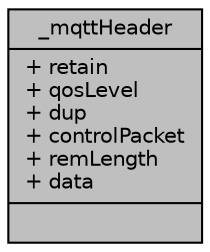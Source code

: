 digraph "_mqttHeader"
{
  edge [fontname="Helvetica",fontsize="10",labelfontname="Helvetica",labelfontsize="10"];
  node [fontname="Helvetica",fontsize="10",shape=record];
  Node1 [label="{_mqttHeader\n|+ retain\l+ qosLevel\l+ dup\l+ controlPacket\l+ remLength\l+ data\l|}",height=0.2,width=0.4,color="black", fillcolor="grey75", style="filled", fontcolor="black"];
}
